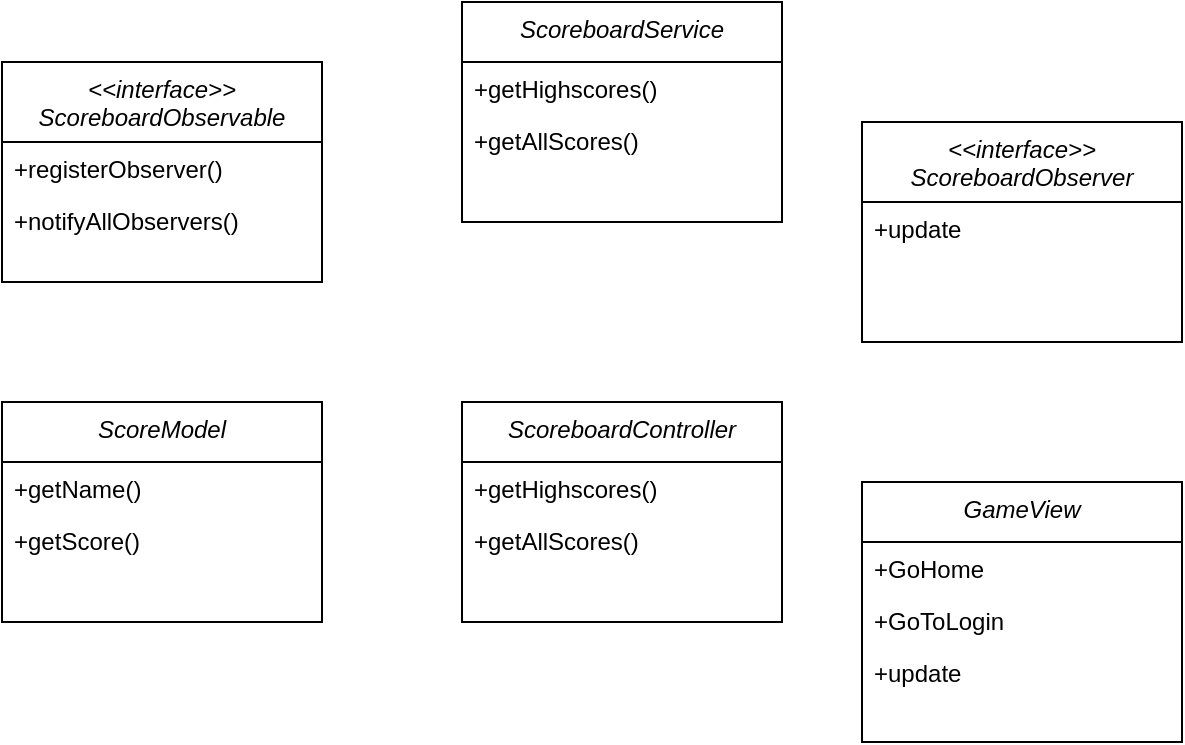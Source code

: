 <mxfile version="15.5.2" type="github" pages="2">
  <diagram id="C5RBs43oDa-KdzZeNtuy" name="Page-1">
    <mxGraphModel dx="1070" dy="765" grid="1" gridSize="10" guides="1" tooltips="1" connect="1" arrows="1" fold="1" page="1" pageScale="1" pageWidth="827" pageHeight="1169" math="0" shadow="0">
      <root>
        <mxCell id="WIyWlLk6GJQsqaUBKTNV-0" />
        <mxCell id="WIyWlLk6GJQsqaUBKTNV-1" parent="WIyWlLk6GJQsqaUBKTNV-0" />
        <mxCell id="zkfFHV4jXpPFQw0GAbJ--0" value="&lt;&lt;interface&gt;&gt;&#xa;ScoreboardObservable&#xa;" style="swimlane;fontStyle=2;align=center;verticalAlign=top;childLayout=stackLayout;horizontal=1;startSize=40;horizontalStack=0;resizeParent=1;resizeLast=0;collapsible=1;marginBottom=0;rounded=0;shadow=0;strokeWidth=1;" parent="WIyWlLk6GJQsqaUBKTNV-1" vertex="1">
          <mxGeometry x="130" y="150" width="160" height="110" as="geometry">
            <mxRectangle x="230" y="140" width="160" height="26" as="alternateBounds" />
          </mxGeometry>
        </mxCell>
        <mxCell id="zkfFHV4jXpPFQw0GAbJ--4" value="" style="line;html=1;strokeWidth=1;align=left;verticalAlign=middle;spacingTop=-1;spacingLeft=3;spacingRight=3;rotatable=0;labelPosition=right;points=[];portConstraint=eastwest;" parent="zkfFHV4jXpPFQw0GAbJ--0" vertex="1">
          <mxGeometry y="40" width="160" as="geometry" />
        </mxCell>
        <mxCell id="zkfFHV4jXpPFQw0GAbJ--5" value="+registerObserver()&#xa;" style="text;align=left;verticalAlign=top;spacingLeft=4;spacingRight=4;overflow=hidden;rotatable=0;points=[[0,0.5],[1,0.5]];portConstraint=eastwest;" parent="zkfFHV4jXpPFQw0GAbJ--0" vertex="1">
          <mxGeometry y="40" width="160" height="26" as="geometry" />
        </mxCell>
        <mxCell id="pbaVW_j0U82KWokPCsNU-0" value="+notifyAllObservers()&#xa;" style="text;align=left;verticalAlign=top;spacingLeft=4;spacingRight=4;overflow=hidden;rotatable=0;points=[[0,0.5],[1,0.5]];portConstraint=eastwest;" vertex="1" parent="zkfFHV4jXpPFQw0GAbJ--0">
          <mxGeometry y="66" width="160" height="26" as="geometry" />
        </mxCell>
        <mxCell id="pbaVW_j0U82KWokPCsNU-1" value="ScoreModel" style="swimlane;fontStyle=2;align=center;verticalAlign=top;childLayout=stackLayout;horizontal=1;startSize=30;horizontalStack=0;resizeParent=1;resizeLast=0;collapsible=1;marginBottom=0;rounded=0;shadow=0;strokeWidth=1;" vertex="1" parent="WIyWlLk6GJQsqaUBKTNV-1">
          <mxGeometry x="130" y="320" width="160" height="110" as="geometry">
            <mxRectangle x="230" y="140" width="160" height="26" as="alternateBounds" />
          </mxGeometry>
        </mxCell>
        <mxCell id="pbaVW_j0U82KWokPCsNU-2" value="" style="line;html=1;strokeWidth=1;align=left;verticalAlign=middle;spacingTop=-1;spacingLeft=3;spacingRight=3;rotatable=0;labelPosition=right;points=[];portConstraint=eastwest;" vertex="1" parent="pbaVW_j0U82KWokPCsNU-1">
          <mxGeometry y="30" width="160" as="geometry" />
        </mxCell>
        <mxCell id="pbaVW_j0U82KWokPCsNU-5" value="+getName()&#xa;" style="text;align=left;verticalAlign=top;spacingLeft=4;spacingRight=4;overflow=hidden;rotatable=0;points=[[0,0.5],[1,0.5]];portConstraint=eastwest;" vertex="1" parent="pbaVW_j0U82KWokPCsNU-1">
          <mxGeometry y="30" width="160" height="26" as="geometry" />
        </mxCell>
        <mxCell id="pbaVW_j0U82KWokPCsNU-6" value="+getScore()&#xa;" style="text;align=left;verticalAlign=top;spacingLeft=4;spacingRight=4;overflow=hidden;rotatable=0;points=[[0,0.5],[1,0.5]];portConstraint=eastwest;" vertex="1" parent="pbaVW_j0U82KWokPCsNU-1">
          <mxGeometry y="56" width="160" height="26" as="geometry" />
        </mxCell>
        <mxCell id="pbaVW_j0U82KWokPCsNU-7" value="ScoreboardService" style="swimlane;fontStyle=2;align=center;verticalAlign=top;childLayout=stackLayout;horizontal=1;startSize=30;horizontalStack=0;resizeParent=1;resizeLast=0;collapsible=1;marginBottom=0;rounded=0;shadow=0;strokeWidth=1;" vertex="1" parent="WIyWlLk6GJQsqaUBKTNV-1">
          <mxGeometry x="360" y="120" width="160" height="110" as="geometry">
            <mxRectangle x="230" y="140" width="160" height="26" as="alternateBounds" />
          </mxGeometry>
        </mxCell>
        <mxCell id="pbaVW_j0U82KWokPCsNU-8" value="" style="line;html=1;strokeWidth=1;align=left;verticalAlign=middle;spacingTop=-1;spacingLeft=3;spacingRight=3;rotatable=0;labelPosition=right;points=[];portConstraint=eastwest;" vertex="1" parent="pbaVW_j0U82KWokPCsNU-7">
          <mxGeometry y="30" width="160" as="geometry" />
        </mxCell>
        <mxCell id="pbaVW_j0U82KWokPCsNU-9" value="+getHighscores()&#xa;" style="text;align=left;verticalAlign=top;spacingLeft=4;spacingRight=4;overflow=hidden;rotatable=0;points=[[0,0.5],[1,0.5]];portConstraint=eastwest;" vertex="1" parent="pbaVW_j0U82KWokPCsNU-7">
          <mxGeometry y="30" width="160" height="26" as="geometry" />
        </mxCell>
        <mxCell id="pbaVW_j0U82KWokPCsNU-14" value="+getAllScores()&#xa;" style="text;align=left;verticalAlign=top;spacingLeft=4;spacingRight=4;overflow=hidden;rotatable=0;points=[[0,0.5],[1,0.5]];portConstraint=eastwest;" vertex="1" parent="pbaVW_j0U82KWokPCsNU-7">
          <mxGeometry y="56" width="160" height="26" as="geometry" />
        </mxCell>
        <mxCell id="pbaVW_j0U82KWokPCsNU-15" value="ScoreboardController" style="swimlane;fontStyle=2;align=center;verticalAlign=top;childLayout=stackLayout;horizontal=1;startSize=30;horizontalStack=0;resizeParent=1;resizeLast=0;collapsible=1;marginBottom=0;rounded=0;shadow=0;strokeWidth=1;" vertex="1" parent="WIyWlLk6GJQsqaUBKTNV-1">
          <mxGeometry x="360" y="320" width="160" height="110" as="geometry">
            <mxRectangle x="230" y="140" width="160" height="26" as="alternateBounds" />
          </mxGeometry>
        </mxCell>
        <mxCell id="pbaVW_j0U82KWokPCsNU-16" value="" style="line;html=1;strokeWidth=1;align=left;verticalAlign=middle;spacingTop=-1;spacingLeft=3;spacingRight=3;rotatable=0;labelPosition=right;points=[];portConstraint=eastwest;" vertex="1" parent="pbaVW_j0U82KWokPCsNU-15">
          <mxGeometry y="30" width="160" as="geometry" />
        </mxCell>
        <mxCell id="pbaVW_j0U82KWokPCsNU-17" value="+getHighscores()&#xa;" style="text;align=left;verticalAlign=top;spacingLeft=4;spacingRight=4;overflow=hidden;rotatable=0;points=[[0,0.5],[1,0.5]];portConstraint=eastwest;" vertex="1" parent="pbaVW_j0U82KWokPCsNU-15">
          <mxGeometry y="30" width="160" height="26" as="geometry" />
        </mxCell>
        <mxCell id="pbaVW_j0U82KWokPCsNU-18" value="+getAllScores()&#xa;" style="text;align=left;verticalAlign=top;spacingLeft=4;spacingRight=4;overflow=hidden;rotatable=0;points=[[0,0.5],[1,0.5]];portConstraint=eastwest;" vertex="1" parent="pbaVW_j0U82KWokPCsNU-15">
          <mxGeometry y="56" width="160" height="26" as="geometry" />
        </mxCell>
        <mxCell id="pbaVW_j0U82KWokPCsNU-19" value="&lt;&lt;interface&gt;&gt;&#xa;ScoreboardObserver&#xa;" style="swimlane;fontStyle=2;align=center;verticalAlign=top;childLayout=stackLayout;horizontal=1;startSize=40;horizontalStack=0;resizeParent=1;resizeLast=0;collapsible=1;marginBottom=0;rounded=0;shadow=0;strokeWidth=1;" vertex="1" parent="WIyWlLk6GJQsqaUBKTNV-1">
          <mxGeometry x="560" y="180" width="160" height="110" as="geometry">
            <mxRectangle x="230" y="140" width="160" height="26" as="alternateBounds" />
          </mxGeometry>
        </mxCell>
        <mxCell id="pbaVW_j0U82KWokPCsNU-20" value="" style="line;html=1;strokeWidth=1;align=left;verticalAlign=middle;spacingTop=-1;spacingLeft=3;spacingRight=3;rotatable=0;labelPosition=right;points=[];portConstraint=eastwest;" vertex="1" parent="pbaVW_j0U82KWokPCsNU-19">
          <mxGeometry y="40" width="160" as="geometry" />
        </mxCell>
        <mxCell id="pbaVW_j0U82KWokPCsNU-21" value="+update" style="text;align=left;verticalAlign=top;spacingLeft=4;spacingRight=4;overflow=hidden;rotatable=0;points=[[0,0.5],[1,0.5]];portConstraint=eastwest;" vertex="1" parent="pbaVW_j0U82KWokPCsNU-19">
          <mxGeometry y="40" width="160" height="26" as="geometry" />
        </mxCell>
        <mxCell id="pbaVW_j0U82KWokPCsNU-23" value="GameView&#xa;" style="swimlane;fontStyle=2;align=center;verticalAlign=top;childLayout=stackLayout;horizontal=1;startSize=30;horizontalStack=0;resizeParent=1;resizeLast=0;collapsible=1;marginBottom=0;rounded=0;shadow=0;strokeWidth=1;" vertex="1" parent="WIyWlLk6GJQsqaUBKTNV-1">
          <mxGeometry x="560" y="360" width="160" height="130" as="geometry">
            <mxRectangle x="230" y="140" width="160" height="26" as="alternateBounds" />
          </mxGeometry>
        </mxCell>
        <mxCell id="pbaVW_j0U82KWokPCsNU-24" value="" style="line;html=1;strokeWidth=1;align=left;verticalAlign=middle;spacingTop=-1;spacingLeft=3;spacingRight=3;rotatable=0;labelPosition=right;points=[];portConstraint=eastwest;" vertex="1" parent="pbaVW_j0U82KWokPCsNU-23">
          <mxGeometry y="30" width="160" as="geometry" />
        </mxCell>
        <mxCell id="pbaVW_j0U82KWokPCsNU-25" value="+GoHome" style="text;align=left;verticalAlign=top;spacingLeft=4;spacingRight=4;overflow=hidden;rotatable=0;points=[[0,0.5],[1,0.5]];portConstraint=eastwest;" vertex="1" parent="pbaVW_j0U82KWokPCsNU-23">
          <mxGeometry y="30" width="160" height="26" as="geometry" />
        </mxCell>
        <mxCell id="pbaVW_j0U82KWokPCsNU-26" value="+GoToLogin" style="text;align=left;verticalAlign=top;spacingLeft=4;spacingRight=4;overflow=hidden;rotatable=0;points=[[0,0.5],[1,0.5]];portConstraint=eastwest;" vertex="1" parent="pbaVW_j0U82KWokPCsNU-23">
          <mxGeometry y="56" width="160" height="26" as="geometry" />
        </mxCell>
        <mxCell id="pbaVW_j0U82KWokPCsNU-27" value="+update" style="text;align=left;verticalAlign=top;spacingLeft=4;spacingRight=4;overflow=hidden;rotatable=0;points=[[0,0.5],[1,0.5]];portConstraint=eastwest;" vertex="1" parent="pbaVW_j0U82KWokPCsNU-23">
          <mxGeometry y="82" width="160" height="26" as="geometry" />
        </mxCell>
      </root>
    </mxGraphModel>
  </diagram>
  <diagram id="plX8qaJftSAVk7e6icmF" name="Page-2">
    <mxGraphModel dx="1070" dy="765" grid="1" gridSize="10" guides="1" tooltips="1" connect="1" arrows="1" fold="1" page="1" pageScale="1" pageWidth="827" pageHeight="1169" math="0" shadow="0">
      <root>
        <mxCell id="jfRiuuxVzSeTgwJJ2DdE-0" />
        <mxCell id="jfRiuuxVzSeTgwJJ2DdE-1" parent="jfRiuuxVzSeTgwJJ2DdE-0" />
        <mxCell id="jfRiuuxVzSeTgwJJ2DdE-2" value="&lt;&lt;interface&gt;&gt;&#xa;ScoreboardObservable&#xa;" style="swimlane;fontStyle=2;align=center;verticalAlign=top;childLayout=stackLayout;horizontal=1;startSize=40;horizontalStack=0;resizeParent=1;resizeLast=0;collapsible=1;marginBottom=0;rounded=0;shadow=0;strokeWidth=1;" vertex="1" parent="jfRiuuxVzSeTgwJJ2DdE-1">
          <mxGeometry x="320" y="490" width="160" height="110" as="geometry">
            <mxRectangle x="230" y="140" width="160" height="26" as="alternateBounds" />
          </mxGeometry>
        </mxCell>
        <mxCell id="jfRiuuxVzSeTgwJJ2DdE-3" value="" style="line;html=1;strokeWidth=1;align=left;verticalAlign=middle;spacingTop=-1;spacingLeft=3;spacingRight=3;rotatable=0;labelPosition=right;points=[];portConstraint=eastwest;" vertex="1" parent="jfRiuuxVzSeTgwJJ2DdE-2">
          <mxGeometry y="40" width="160" as="geometry" />
        </mxCell>
        <mxCell id="jfRiuuxVzSeTgwJJ2DdE-4" value="+registerObserver()&#xa;" style="text;align=left;verticalAlign=top;spacingLeft=4;spacingRight=4;overflow=hidden;rotatable=0;points=[[0,0.5],[1,0.5]];portConstraint=eastwest;" vertex="1" parent="jfRiuuxVzSeTgwJJ2DdE-2">
          <mxGeometry y="40" width="160" height="26" as="geometry" />
        </mxCell>
        <mxCell id="jfRiuuxVzSeTgwJJ2DdE-5" value="+notifyAllObservers()&#xa;" style="text;align=left;verticalAlign=top;spacingLeft=4;spacingRight=4;overflow=hidden;rotatable=0;points=[[0,0.5],[1,0.5]];portConstraint=eastwest;" vertex="1" parent="jfRiuuxVzSeTgwJJ2DdE-2">
          <mxGeometry y="66" width="160" height="26" as="geometry" />
        </mxCell>
        <mxCell id="jfRiuuxVzSeTgwJJ2DdE-6" value="ScoreModel" style="swimlane;fontStyle=2;align=center;verticalAlign=top;childLayout=stackLayout;horizontal=1;startSize=30;horizontalStack=0;resizeParent=1;resizeLast=0;collapsible=1;marginBottom=0;rounded=0;shadow=0;strokeWidth=1;" vertex="1" parent="jfRiuuxVzSeTgwJJ2DdE-1">
          <mxGeometry x="320" y="660" width="160" height="110" as="geometry">
            <mxRectangle x="230" y="140" width="160" height="26" as="alternateBounds" />
          </mxGeometry>
        </mxCell>
        <mxCell id="jfRiuuxVzSeTgwJJ2DdE-7" value="" style="line;html=1;strokeWidth=1;align=left;verticalAlign=middle;spacingTop=-1;spacingLeft=3;spacingRight=3;rotatable=0;labelPosition=right;points=[];portConstraint=eastwest;" vertex="1" parent="jfRiuuxVzSeTgwJJ2DdE-6">
          <mxGeometry y="30" width="160" as="geometry" />
        </mxCell>
        <mxCell id="jfRiuuxVzSeTgwJJ2DdE-8" value="+getName()&#xa;" style="text;align=left;verticalAlign=top;spacingLeft=4;spacingRight=4;overflow=hidden;rotatable=0;points=[[0,0.5],[1,0.5]];portConstraint=eastwest;" vertex="1" parent="jfRiuuxVzSeTgwJJ2DdE-6">
          <mxGeometry y="30" width="160" height="26" as="geometry" />
        </mxCell>
        <mxCell id="jfRiuuxVzSeTgwJJ2DdE-9" value="+getScore()&#xa;" style="text;align=left;verticalAlign=top;spacingLeft=4;spacingRight=4;overflow=hidden;rotatable=0;points=[[0,0.5],[1,0.5]];portConstraint=eastwest;" vertex="1" parent="jfRiuuxVzSeTgwJJ2DdE-6">
          <mxGeometry y="56" width="160" height="26" as="geometry" />
        </mxCell>
        <mxCell id="jfRiuuxVzSeTgwJJ2DdE-10" value="ScoreboardService" style="swimlane;fontStyle=2;align=center;verticalAlign=top;childLayout=stackLayout;horizontal=1;startSize=30;horizontalStack=0;resizeParent=1;resizeLast=0;collapsible=1;marginBottom=0;rounded=0;shadow=0;strokeWidth=1;" vertex="1" parent="jfRiuuxVzSeTgwJJ2DdE-1">
          <mxGeometry x="550" y="460" width="160" height="110" as="geometry">
            <mxRectangle x="230" y="140" width="160" height="26" as="alternateBounds" />
          </mxGeometry>
        </mxCell>
        <mxCell id="jfRiuuxVzSeTgwJJ2DdE-11" value="" style="line;html=1;strokeWidth=1;align=left;verticalAlign=middle;spacingTop=-1;spacingLeft=3;spacingRight=3;rotatable=0;labelPosition=right;points=[];portConstraint=eastwest;" vertex="1" parent="jfRiuuxVzSeTgwJJ2DdE-10">
          <mxGeometry y="30" width="160" as="geometry" />
        </mxCell>
        <mxCell id="jfRiuuxVzSeTgwJJ2DdE-12" value="+getHighscores()&#xa;" style="text;align=left;verticalAlign=top;spacingLeft=4;spacingRight=4;overflow=hidden;rotatable=0;points=[[0,0.5],[1,0.5]];portConstraint=eastwest;" vertex="1" parent="jfRiuuxVzSeTgwJJ2DdE-10">
          <mxGeometry y="30" width="160" height="26" as="geometry" />
        </mxCell>
        <mxCell id="jfRiuuxVzSeTgwJJ2DdE-13" value="+getAllScores()&#xa;" style="text;align=left;verticalAlign=top;spacingLeft=4;spacingRight=4;overflow=hidden;rotatable=0;points=[[0,0.5],[1,0.5]];portConstraint=eastwest;" vertex="1" parent="jfRiuuxVzSeTgwJJ2DdE-10">
          <mxGeometry y="56" width="160" height="26" as="geometry" />
        </mxCell>
        <mxCell id="jfRiuuxVzSeTgwJJ2DdE-14" value="ScoreboardController" style="swimlane;fontStyle=2;align=center;verticalAlign=top;childLayout=stackLayout;horizontal=1;startSize=30;horizontalStack=0;resizeParent=1;resizeLast=0;collapsible=1;marginBottom=0;rounded=0;shadow=0;strokeWidth=1;" vertex="1" parent="jfRiuuxVzSeTgwJJ2DdE-1">
          <mxGeometry x="550" y="660" width="160" height="110" as="geometry">
            <mxRectangle x="230" y="140" width="160" height="26" as="alternateBounds" />
          </mxGeometry>
        </mxCell>
        <mxCell id="jfRiuuxVzSeTgwJJ2DdE-15" value="" style="line;html=1;strokeWidth=1;align=left;verticalAlign=middle;spacingTop=-1;spacingLeft=3;spacingRight=3;rotatable=0;labelPosition=right;points=[];portConstraint=eastwest;" vertex="1" parent="jfRiuuxVzSeTgwJJ2DdE-14">
          <mxGeometry y="30" width="160" as="geometry" />
        </mxCell>
        <mxCell id="jfRiuuxVzSeTgwJJ2DdE-16" value="+getHighscores()&#xa;" style="text;align=left;verticalAlign=top;spacingLeft=4;spacingRight=4;overflow=hidden;rotatable=0;points=[[0,0.5],[1,0.5]];portConstraint=eastwest;" vertex="1" parent="jfRiuuxVzSeTgwJJ2DdE-14">
          <mxGeometry y="30" width="160" height="26" as="geometry" />
        </mxCell>
        <mxCell id="jfRiuuxVzSeTgwJJ2DdE-17" value="+getAllScores()&#xa;" style="text;align=left;verticalAlign=top;spacingLeft=4;spacingRight=4;overflow=hidden;rotatable=0;points=[[0,0.5],[1,0.5]];portConstraint=eastwest;" vertex="1" parent="jfRiuuxVzSeTgwJJ2DdE-14">
          <mxGeometry y="56" width="160" height="26" as="geometry" />
        </mxCell>
        <mxCell id="jfRiuuxVzSeTgwJJ2DdE-18" value="&lt;&lt;interface&gt;&gt;&#xa;ScoreboardObserver&#xa;" style="swimlane;fontStyle=2;align=center;verticalAlign=top;childLayout=stackLayout;horizontal=1;startSize=40;horizontalStack=0;resizeParent=1;resizeLast=0;collapsible=1;marginBottom=0;rounded=0;shadow=0;strokeWidth=1;" vertex="1" parent="jfRiuuxVzSeTgwJJ2DdE-1">
          <mxGeometry x="750" y="520" width="160" height="110" as="geometry">
            <mxRectangle x="230" y="140" width="160" height="26" as="alternateBounds" />
          </mxGeometry>
        </mxCell>
        <mxCell id="jfRiuuxVzSeTgwJJ2DdE-19" value="" style="line;html=1;strokeWidth=1;align=left;verticalAlign=middle;spacingTop=-1;spacingLeft=3;spacingRight=3;rotatable=0;labelPosition=right;points=[];portConstraint=eastwest;" vertex="1" parent="jfRiuuxVzSeTgwJJ2DdE-18">
          <mxGeometry y="40" width="160" as="geometry" />
        </mxCell>
        <mxCell id="jfRiuuxVzSeTgwJJ2DdE-20" value="+update" style="text;align=left;verticalAlign=top;spacingLeft=4;spacingRight=4;overflow=hidden;rotatable=0;points=[[0,0.5],[1,0.5]];portConstraint=eastwest;" vertex="1" parent="jfRiuuxVzSeTgwJJ2DdE-18">
          <mxGeometry y="40" width="160" height="26" as="geometry" />
        </mxCell>
        <mxCell id="jfRiuuxVzSeTgwJJ2DdE-21" value="GameView&#xa;" style="swimlane;fontStyle=2;align=center;verticalAlign=top;childLayout=stackLayout;horizontal=1;startSize=30;horizontalStack=0;resizeParent=1;resizeLast=0;collapsible=1;marginBottom=0;rounded=0;shadow=0;strokeWidth=1;" vertex="1" parent="jfRiuuxVzSeTgwJJ2DdE-1">
          <mxGeometry x="750" y="700" width="160" height="130" as="geometry">
            <mxRectangle x="230" y="140" width="160" height="26" as="alternateBounds" />
          </mxGeometry>
        </mxCell>
        <mxCell id="jfRiuuxVzSeTgwJJ2DdE-22" value="" style="line;html=1;strokeWidth=1;align=left;verticalAlign=middle;spacingTop=-1;spacingLeft=3;spacingRight=3;rotatable=0;labelPosition=right;points=[];portConstraint=eastwest;" vertex="1" parent="jfRiuuxVzSeTgwJJ2DdE-21">
          <mxGeometry y="30" width="160" as="geometry" />
        </mxCell>
        <mxCell id="jfRiuuxVzSeTgwJJ2DdE-23" value="+GoHome" style="text;align=left;verticalAlign=top;spacingLeft=4;spacingRight=4;overflow=hidden;rotatable=0;points=[[0,0.5],[1,0.5]];portConstraint=eastwest;" vertex="1" parent="jfRiuuxVzSeTgwJJ2DdE-21">
          <mxGeometry y="30" width="160" height="26" as="geometry" />
        </mxCell>
        <mxCell id="jfRiuuxVzSeTgwJJ2DdE-24" value="+GoToLogin" style="text;align=left;verticalAlign=top;spacingLeft=4;spacingRight=4;overflow=hidden;rotatable=0;points=[[0,0.5],[1,0.5]];portConstraint=eastwest;" vertex="1" parent="jfRiuuxVzSeTgwJJ2DdE-21">
          <mxGeometry y="56" width="160" height="26" as="geometry" />
        </mxCell>
        <mxCell id="jfRiuuxVzSeTgwJJ2DdE-25" value="+update" style="text;align=left;verticalAlign=top;spacingLeft=4;spacingRight=4;overflow=hidden;rotatable=0;points=[[0,0.5],[1,0.5]];portConstraint=eastwest;" vertex="1" parent="jfRiuuxVzSeTgwJJ2DdE-21">
          <mxGeometry y="82" width="160" height="26" as="geometry" />
        </mxCell>
      </root>
    </mxGraphModel>
  </diagram>
</mxfile>
